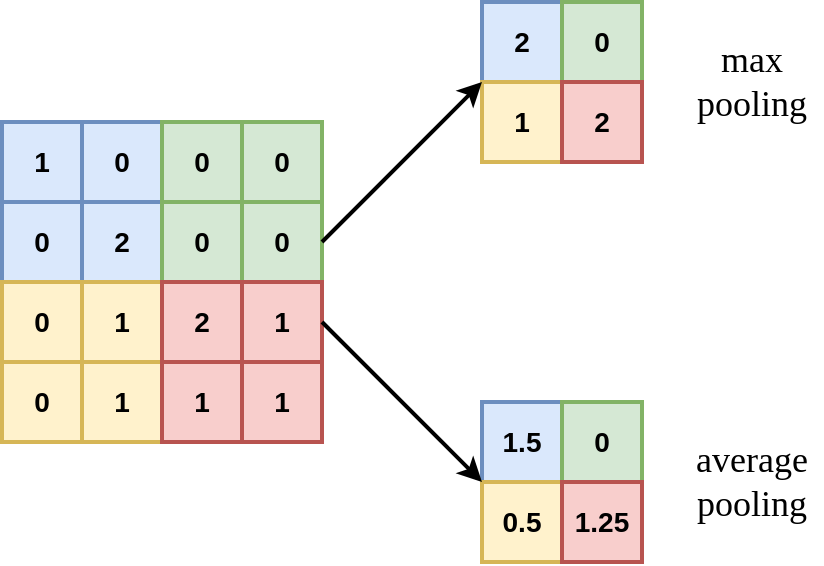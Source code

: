 <mxfile version="13.2.6" type="device"><diagram id="dQpW8egYbfsu3D8PJLDh" name="Page-1"><mxGraphModel dx="1422" dy="765" grid="1" gridSize="10" guides="1" tooltips="1" connect="1" arrows="1" fold="1" page="1" pageScale="1" pageWidth="827" pageHeight="1169" math="0" shadow="0"><root><mxCell id="0"/><mxCell id="1" parent="0"/><mxCell id="eOsY5kiC_wJJZvLTmouC-18" value="2" style="whiteSpace=wrap;html=1;aspect=fixed;horizontal=1;verticalAlign=middle;fontSize=14;fillColor=#dae8fc;fontStyle=1;strokeColor=#6c8ebf;strokeWidth=2;" parent="1" vertex="1"><mxGeometry x="440" y="120" width="40" height="40" as="geometry"/></mxCell><mxCell id="eOsY5kiC_wJJZvLTmouC-20" value="0" style="whiteSpace=wrap;html=1;aspect=fixed;horizontal=1;verticalAlign=middle;fontSize=14;fillColor=#d5e8d4;fontStyle=1;strokeColor=#82b366;strokeWidth=2;" parent="1" vertex="1"><mxGeometry x="480" y="120" width="40" height="40" as="geometry"/></mxCell><mxCell id="eOsY5kiC_wJJZvLTmouC-21" value="1" style="whiteSpace=wrap;html=1;aspect=fixed;horizontal=1;verticalAlign=middle;fontSize=14;fillColor=#fff2cc;fontStyle=1;strokeColor=#d6b656;strokeWidth=2;" parent="1" vertex="1"><mxGeometry x="440" y="160" width="40" height="40" as="geometry"/></mxCell><mxCell id="eOsY5kiC_wJJZvLTmouC-22" value="2" style="whiteSpace=wrap;html=1;aspect=fixed;horizontal=1;verticalAlign=middle;fontSize=14;fillColor=#f8cecc;fontStyle=1;strokeColor=#b85450;strokeWidth=2;" parent="1" vertex="1"><mxGeometry x="480" y="160" width="40" height="40" as="geometry"/></mxCell><mxCell id="eOsY5kiC_wJJZvLTmouC-23" value="1" style="whiteSpace=wrap;html=1;aspect=fixed;horizontal=1;verticalAlign=middle;fontSize=14;fillColor=#dae8fc;fontStyle=1;strokeColor=#6c8ebf;strokeWidth=2;" parent="1" vertex="1"><mxGeometry x="200" y="180" width="40" height="40" as="geometry"/></mxCell><mxCell id="eOsY5kiC_wJJZvLTmouC-24" value="0" style="whiteSpace=wrap;html=1;aspect=fixed;horizontal=1;verticalAlign=middle;fontSize=14;fillColor=#dae8fc;fontStyle=1;strokeColor=#6c8ebf;strokeWidth=2;" parent="1" vertex="1"><mxGeometry x="240" y="180" width="40" height="40" as="geometry"/></mxCell><mxCell id="eOsY5kiC_wJJZvLTmouC-25" value="0" style="whiteSpace=wrap;html=1;aspect=fixed;horizontal=1;verticalAlign=middle;fontSize=14;fillColor=#d5e8d4;fontStyle=1;strokeColor=#82b366;strokeWidth=2;" parent="1" vertex="1"><mxGeometry x="280" y="180" width="40" height="40" as="geometry"/></mxCell><mxCell id="eOsY5kiC_wJJZvLTmouC-26" value="0" style="whiteSpace=wrap;html=1;aspect=fixed;horizontal=1;verticalAlign=middle;fontSize=14;fillColor=#d5e8d4;fontStyle=1;strokeColor=#82b366;strokeWidth=2;" parent="1" vertex="1"><mxGeometry x="320" y="180" width="40" height="40" as="geometry"/></mxCell><mxCell id="eOsY5kiC_wJJZvLTmouC-27" value="0" style="whiteSpace=wrap;html=1;aspect=fixed;horizontal=1;verticalAlign=middle;fontSize=14;fillColor=#dae8fc;fontStyle=1;strokeColor=#6c8ebf;strokeWidth=2;" parent="1" vertex="1"><mxGeometry x="200" y="220" width="40" height="40" as="geometry"/></mxCell><mxCell id="eOsY5kiC_wJJZvLTmouC-28" value="2" style="whiteSpace=wrap;html=1;aspect=fixed;horizontal=1;verticalAlign=middle;fontSize=14;fillColor=#dae8fc;fontStyle=1;strokeColor=#6c8ebf;strokeWidth=2;" parent="1" vertex="1"><mxGeometry x="240" y="220" width="40" height="40" as="geometry"/></mxCell><mxCell id="eOsY5kiC_wJJZvLTmouC-29" value="0" style="whiteSpace=wrap;html=1;aspect=fixed;horizontal=1;verticalAlign=middle;fontSize=14;fillColor=#d5e8d4;fontStyle=1;strokeColor=#82b366;strokeWidth=2;" parent="1" vertex="1"><mxGeometry x="280" y="220" width="40" height="40" as="geometry"/></mxCell><mxCell id="eOsY5kiC_wJJZvLTmouC-30" value="0" style="whiteSpace=wrap;html=1;aspect=fixed;horizontal=1;verticalAlign=middle;fontSize=14;fillColor=#d5e8d4;fontStyle=1;strokeColor=#82b366;strokeWidth=2;" parent="1" vertex="1"><mxGeometry x="320" y="220" width="40" height="40" as="geometry"/></mxCell><mxCell id="eOsY5kiC_wJJZvLTmouC-31" value="0" style="whiteSpace=wrap;html=1;aspect=fixed;horizontal=1;verticalAlign=middle;fontSize=14;fillColor=#fff2cc;fontStyle=1;strokeColor=#d6b656;strokeWidth=2;" parent="1" vertex="1"><mxGeometry x="200" y="260" width="40" height="40" as="geometry"/></mxCell><mxCell id="eOsY5kiC_wJJZvLTmouC-32" value="1" style="whiteSpace=wrap;html=1;aspect=fixed;horizontal=1;verticalAlign=middle;fontSize=14;fillColor=#fff2cc;fontStyle=1;strokeColor=#d6b656;strokeWidth=2;" parent="1" vertex="1"><mxGeometry x="240" y="260" width="40" height="40" as="geometry"/></mxCell><mxCell id="eOsY5kiC_wJJZvLTmouC-33" value="2" style="whiteSpace=wrap;html=1;aspect=fixed;horizontal=1;verticalAlign=middle;fontSize=14;fillColor=#f8cecc;fontStyle=1;strokeColor=#b85450;strokeWidth=2;" parent="1" vertex="1"><mxGeometry x="280" y="260" width="40" height="40" as="geometry"/></mxCell><mxCell id="eOsY5kiC_wJJZvLTmouC-34" value="1" style="whiteSpace=wrap;html=1;aspect=fixed;horizontal=1;verticalAlign=middle;fontSize=14;fillColor=#f8cecc;fontStyle=1;strokeColor=#b85450;strokeWidth=2;" parent="1" vertex="1"><mxGeometry x="320" y="260" width="40" height="40" as="geometry"/></mxCell><mxCell id="eOsY5kiC_wJJZvLTmouC-35" value="0" style="whiteSpace=wrap;html=1;aspect=fixed;horizontal=1;verticalAlign=middle;fontSize=14;fillColor=#fff2cc;fontStyle=1;strokeColor=#d6b656;strokeWidth=2;" parent="1" vertex="1"><mxGeometry x="200" y="300" width="40" height="40" as="geometry"/></mxCell><mxCell id="eOsY5kiC_wJJZvLTmouC-36" value="1" style="whiteSpace=wrap;html=1;aspect=fixed;horizontal=1;verticalAlign=middle;fontSize=14;fillColor=#fff2cc;fontStyle=1;strokeColor=#d6b656;strokeWidth=2;" parent="1" vertex="1"><mxGeometry x="240" y="300" width="40" height="40" as="geometry"/></mxCell><mxCell id="eOsY5kiC_wJJZvLTmouC-37" value="1" style="whiteSpace=wrap;html=1;aspect=fixed;horizontal=1;verticalAlign=middle;fontSize=14;fillColor=#f8cecc;fontStyle=1;strokeColor=#b85450;strokeWidth=2;" parent="1" vertex="1"><mxGeometry x="280" y="300" width="40" height="40" as="geometry"/></mxCell><mxCell id="eOsY5kiC_wJJZvLTmouC-38" value="1" style="whiteSpace=wrap;html=1;aspect=fixed;horizontal=1;verticalAlign=middle;fontSize=14;fillColor=#f8cecc;fontStyle=1;strokeColor=#b85450;strokeWidth=2;" parent="1" vertex="1"><mxGeometry x="320" y="300" width="40" height="40" as="geometry"/></mxCell><mxCell id="eOsY5kiC_wJJZvLTmouC-39" value="1.5" style="whiteSpace=wrap;html=1;aspect=fixed;horizontal=1;verticalAlign=middle;fontSize=14;fillColor=#dae8fc;fontStyle=1;strokeColor=#6c8ebf;strokeWidth=2;" parent="1" vertex="1"><mxGeometry x="440" y="320" width="40" height="40" as="geometry"/></mxCell><mxCell id="eOsY5kiC_wJJZvLTmouC-40" value="0" style="whiteSpace=wrap;html=1;aspect=fixed;horizontal=1;verticalAlign=middle;fontSize=14;fillColor=#d5e8d4;fontStyle=1;strokeColor=#82b366;strokeWidth=2;" parent="1" vertex="1"><mxGeometry x="480" y="320" width="40" height="40" as="geometry"/></mxCell><mxCell id="eOsY5kiC_wJJZvLTmouC-41" value="0.5" style="whiteSpace=wrap;html=1;aspect=fixed;horizontal=1;verticalAlign=middle;fontSize=14;fillColor=#fff2cc;fontStyle=1;strokeColor=#d6b656;strokeWidth=2;" parent="1" vertex="1"><mxGeometry x="440" y="360" width="40" height="40" as="geometry"/></mxCell><mxCell id="eOsY5kiC_wJJZvLTmouC-42" value="1.25" style="whiteSpace=wrap;html=1;aspect=fixed;horizontal=1;verticalAlign=middle;fontSize=14;fillColor=#f8cecc;fontStyle=1;strokeColor=#b85450;strokeWidth=2;" parent="1" vertex="1"><mxGeometry x="480" y="360" width="40" height="40" as="geometry"/></mxCell><mxCell id="eOsY5kiC_wJJZvLTmouC-43" value="" style="endArrow=classic;html=1;strokeWidth=2;exitX=1;exitY=0.5;exitDx=0;exitDy=0;entryX=0;entryY=0;entryDx=0;entryDy=0;" parent="1" source="eOsY5kiC_wJJZvLTmouC-30" target="eOsY5kiC_wJJZvLTmouC-21" edge="1"><mxGeometry width="50" height="50" relative="1" as="geometry"><mxPoint x="380" y="210" as="sourcePoint"/><mxPoint x="430" y="160" as="targetPoint"/></mxGeometry></mxCell><mxCell id="eOsY5kiC_wJJZvLTmouC-44" value="" style="endArrow=classic;html=1;strokeWidth=2;exitX=1;exitY=0.5;exitDx=0;exitDy=0;entryX=0;entryY=1;entryDx=0;entryDy=0;" parent="1" source="eOsY5kiC_wJJZvLTmouC-34" target="eOsY5kiC_wJJZvLTmouC-39" edge="1"><mxGeometry width="50" height="50" relative="1" as="geometry"><mxPoint x="370" y="250" as="sourcePoint"/><mxPoint x="450" y="170" as="targetPoint"/></mxGeometry></mxCell><mxCell id="eOsY5kiC_wJJZvLTmouC-45" value="&lt;font style=&quot;font-size: 18px&quot; face=&quot;lmodern&quot;&gt;max pooling&lt;/font&gt;" style="text;html=1;strokeColor=none;fillColor=none;align=center;verticalAlign=middle;whiteSpace=wrap;rounded=0;" parent="1" vertex="1"><mxGeometry x="540" y="150" width="70" height="20" as="geometry"/></mxCell><mxCell id="eOsY5kiC_wJJZvLTmouC-46" value="&lt;font style=&quot;font-size: 18px&quot; face=&quot;lmodern&quot;&gt;average pooling&lt;/font&gt;" style="text;html=1;strokeColor=none;fillColor=none;align=center;verticalAlign=middle;whiteSpace=wrap;rounded=0;" parent="1" vertex="1"><mxGeometry x="540" y="350" width="70" height="20" as="geometry"/></mxCell></root></mxGraphModel></diagram></mxfile>